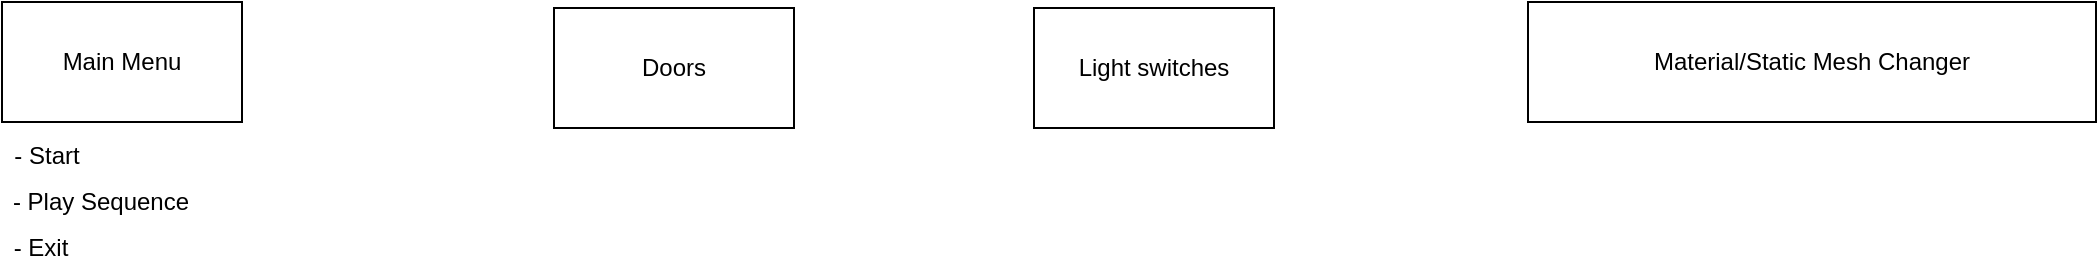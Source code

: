 <mxfile version="13.4.5" type="device"><diagram id="qFvizTvapYLyWo9HX1Y9" name="Page-1"><mxGraphModel dx="1822" dy="1262" grid="0" gridSize="10" guides="1" tooltips="1" connect="1" arrows="1" fold="1" page="0" pageScale="1" pageWidth="1920" pageHeight="1200" math="0" shadow="0"><root><mxCell id="0"/><mxCell id="1" parent="0"/><mxCell id="FkWwS1ZmKy3pNjCKr41l-2" value="Main Menu" style="rounded=0;whiteSpace=wrap;html=1;" parent="1" vertex="1"><mxGeometry x="-244" y="-254" width="120" height="60" as="geometry"/></mxCell><mxCell id="FkWwS1ZmKy3pNjCKr41l-3" value="Doors" style="rounded=0;whiteSpace=wrap;html=1;" parent="1" vertex="1"><mxGeometry x="32" y="-251" width="120" height="60" as="geometry"/></mxCell><mxCell id="FkWwS1ZmKy3pNjCKr41l-4" value="Material/Static Mesh Changer" style="rounded=0;whiteSpace=wrap;html=1;" parent="1" vertex="1"><mxGeometry x="519" y="-254" width="284" height="60" as="geometry"/></mxCell><mxCell id="2" value="- Start" style="text;html=1;align=center;verticalAlign=middle;resizable=0;points=[];autosize=1;" parent="1" vertex="1"><mxGeometry x="-244" y="-186" width="43" height="18" as="geometry"/></mxCell><mxCell id="FkWwS1ZmKy3pNjCKr41l-9" value="- Play Sequence" style="text;html=1;align=center;verticalAlign=middle;resizable=0;points=[];autosize=1;" parent="1" vertex="1"><mxGeometry x="-244" y="-163" width="98" height="18" as="geometry"/></mxCell><mxCell id="FkWwS1ZmKy3pNjCKr41l-10" value="- Exit" style="text;html=1;align=center;verticalAlign=middle;resizable=0;points=[];autosize=1;" parent="1" vertex="1"><mxGeometry x="-244" y="-140" width="37" height="18" as="geometry"/></mxCell><mxCell id="FkWwS1ZmKy3pNjCKr41l-11" value="Light switches" style="rounded=0;whiteSpace=wrap;html=1;" parent="1" vertex="1"><mxGeometry x="272" y="-251" width="120" height="60" as="geometry"/></mxCell></root></mxGraphModel></diagram></mxfile>
